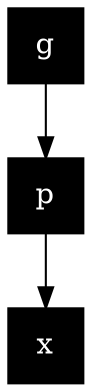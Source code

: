 digraph G{
node  [style = filled, fillcolor = black, shape = square , fontcolor = white]
"g"->"p";
"p"->"x"

}